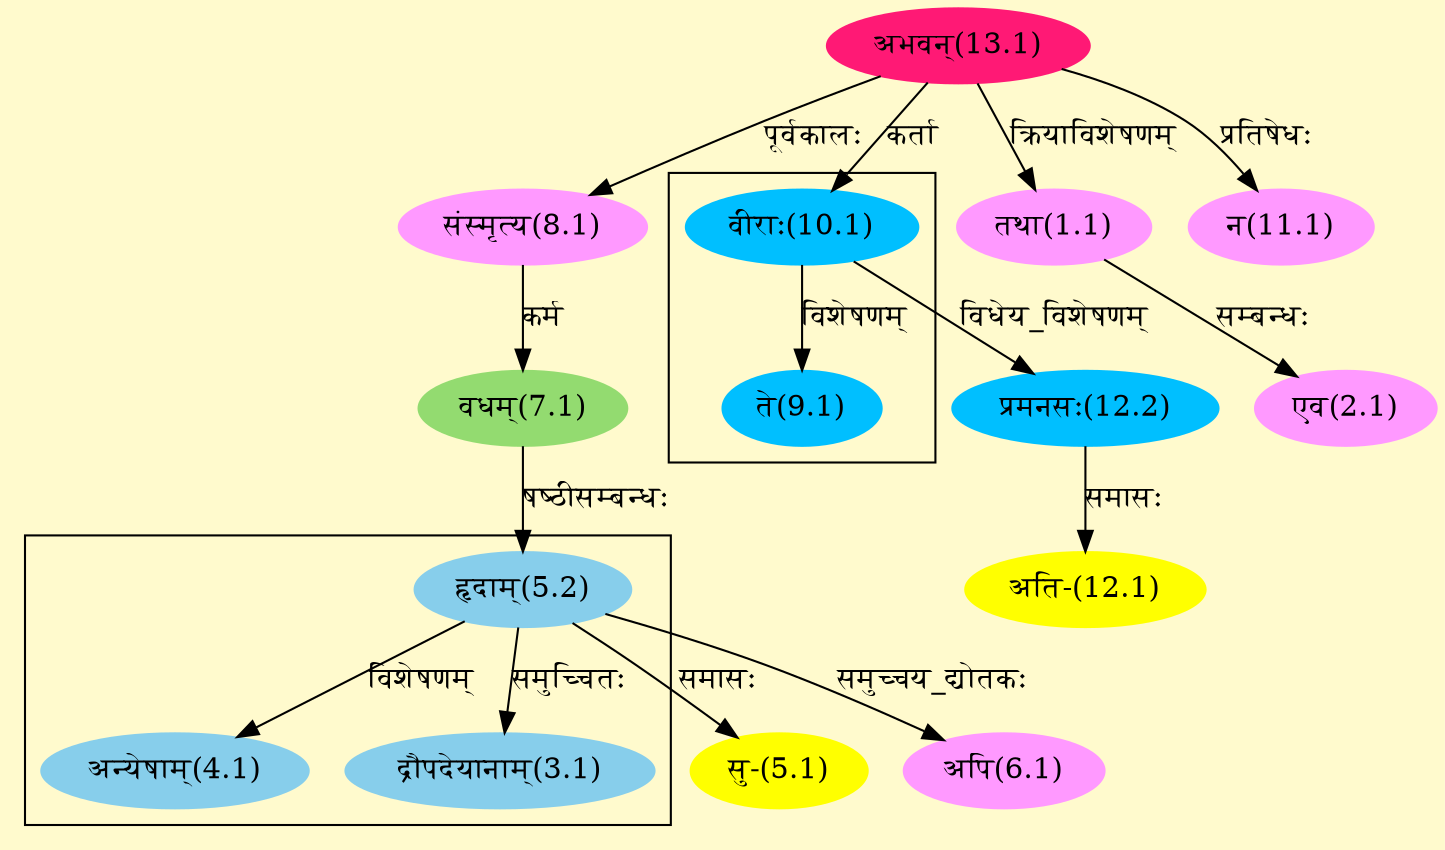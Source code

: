 digraph G{
rankdir=BT;
 compound=true;
 bgcolor="lemonchiffon1";

subgraph cluster_1{
Node3_1 [style=filled, color="#87CEEB" label = "द्रौपदेयानाम्(3.1)"]
Node5_2 [style=filled, color="#87CEEB" label = "हृदाम्(5.2)"]
Node4_1 [style=filled, color="#87CEEB" label = "अन्येषाम्(4.1)"]

}

subgraph cluster_2{
Node9_1 [style=filled, color="#00BFFF" label = "ते(9.1)"]
Node10_1 [style=filled, color="#00BFFF" label = "वीराः(10.1)"]

}
Node1_1 [style=filled, color="#FF99FF" label = "तथा(1.1)"]
Node13_1 [style=filled, color="#FF1975" label = "अभवन्(13.1)"]
Node2_1 [style=filled, color="#FF99FF" label = "एव(2.1)"]
Node5_1 [style=filled, color="#FFFF00" label = "सु-(5.1)"]
Node5_2 [style=filled, color="#87CEEB" label = "हृदाम्(5.2)"]
Node7_1 [style=filled, color="#93DB70" label = "वधम्(7.1)"]
Node6_1 [style=filled, color="#FF99FF" label = "अपि(6.1)"]
Node8_1 [style=filled, color="#FF99FF" label = "संस्मृत्य(8.1)"]
Node10_1 [style=filled, color="#00BFFF" label = "वीराः(10.1)"]
Node11_1 [style=filled, color="#FF99FF" label = "न(11.1)"]
Node12_1 [style=filled, color="#FFFF00" label = "अति-(12.1)"]
Node12_2 [style=filled, color="#00BFFF" label = "प्रमनसः(12.2)"]
/* Start of Relations section */

Node1_1 -> Node13_1 [  label="क्रियाविशेषणम्"  dir="back" ]
Node2_1 -> Node1_1 [  label="सम्बन्धः"  dir="back" ]
Node3_1 -> Node5_2 [  label="समुच्चितः"  dir="back" ]
Node4_1 -> Node5_2 [  label="विशेषणम्"  dir="back" ]
Node5_1 -> Node5_2 [  label="समासः"  dir="back" ]
Node5_2 -> Node7_1 [  label="षष्ठीसम्बन्धः"  dir="back" ]
Node6_1 -> Node5_2 [  label="समुच्चय_द्योतकः"  dir="back" ]
Node7_1 -> Node8_1 [  label="कर्म"  dir="back" ]
Node8_1 -> Node13_1 [  label="पूर्वकालः"  dir="back" ]
Node9_1 -> Node10_1 [  label="विशेषणम्"  dir="back" ]
Node10_1 -> Node13_1 [  label="कर्ता"  dir="back" ]
Node11_1 -> Node13_1 [  label="प्रतिषेधः"  dir="back" ]
Node12_1 -> Node12_2 [  label="समासः"  dir="back" ]
Node12_2 -> Node10_1 [  label="विधेय_विशेषणम्"  dir="back" ]
}

